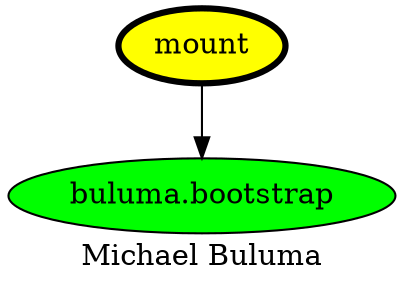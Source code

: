 digraph PhiloDilemma {
  label = "Michael Buluma" ;
  overlap=false
  {
    "mount" [fillcolor=yellow style=filled penwidth=3]
    "buluma.bootstrap" [fillcolor=green style=filled]
  }
  "mount" -> "buluma.bootstrap"
}
